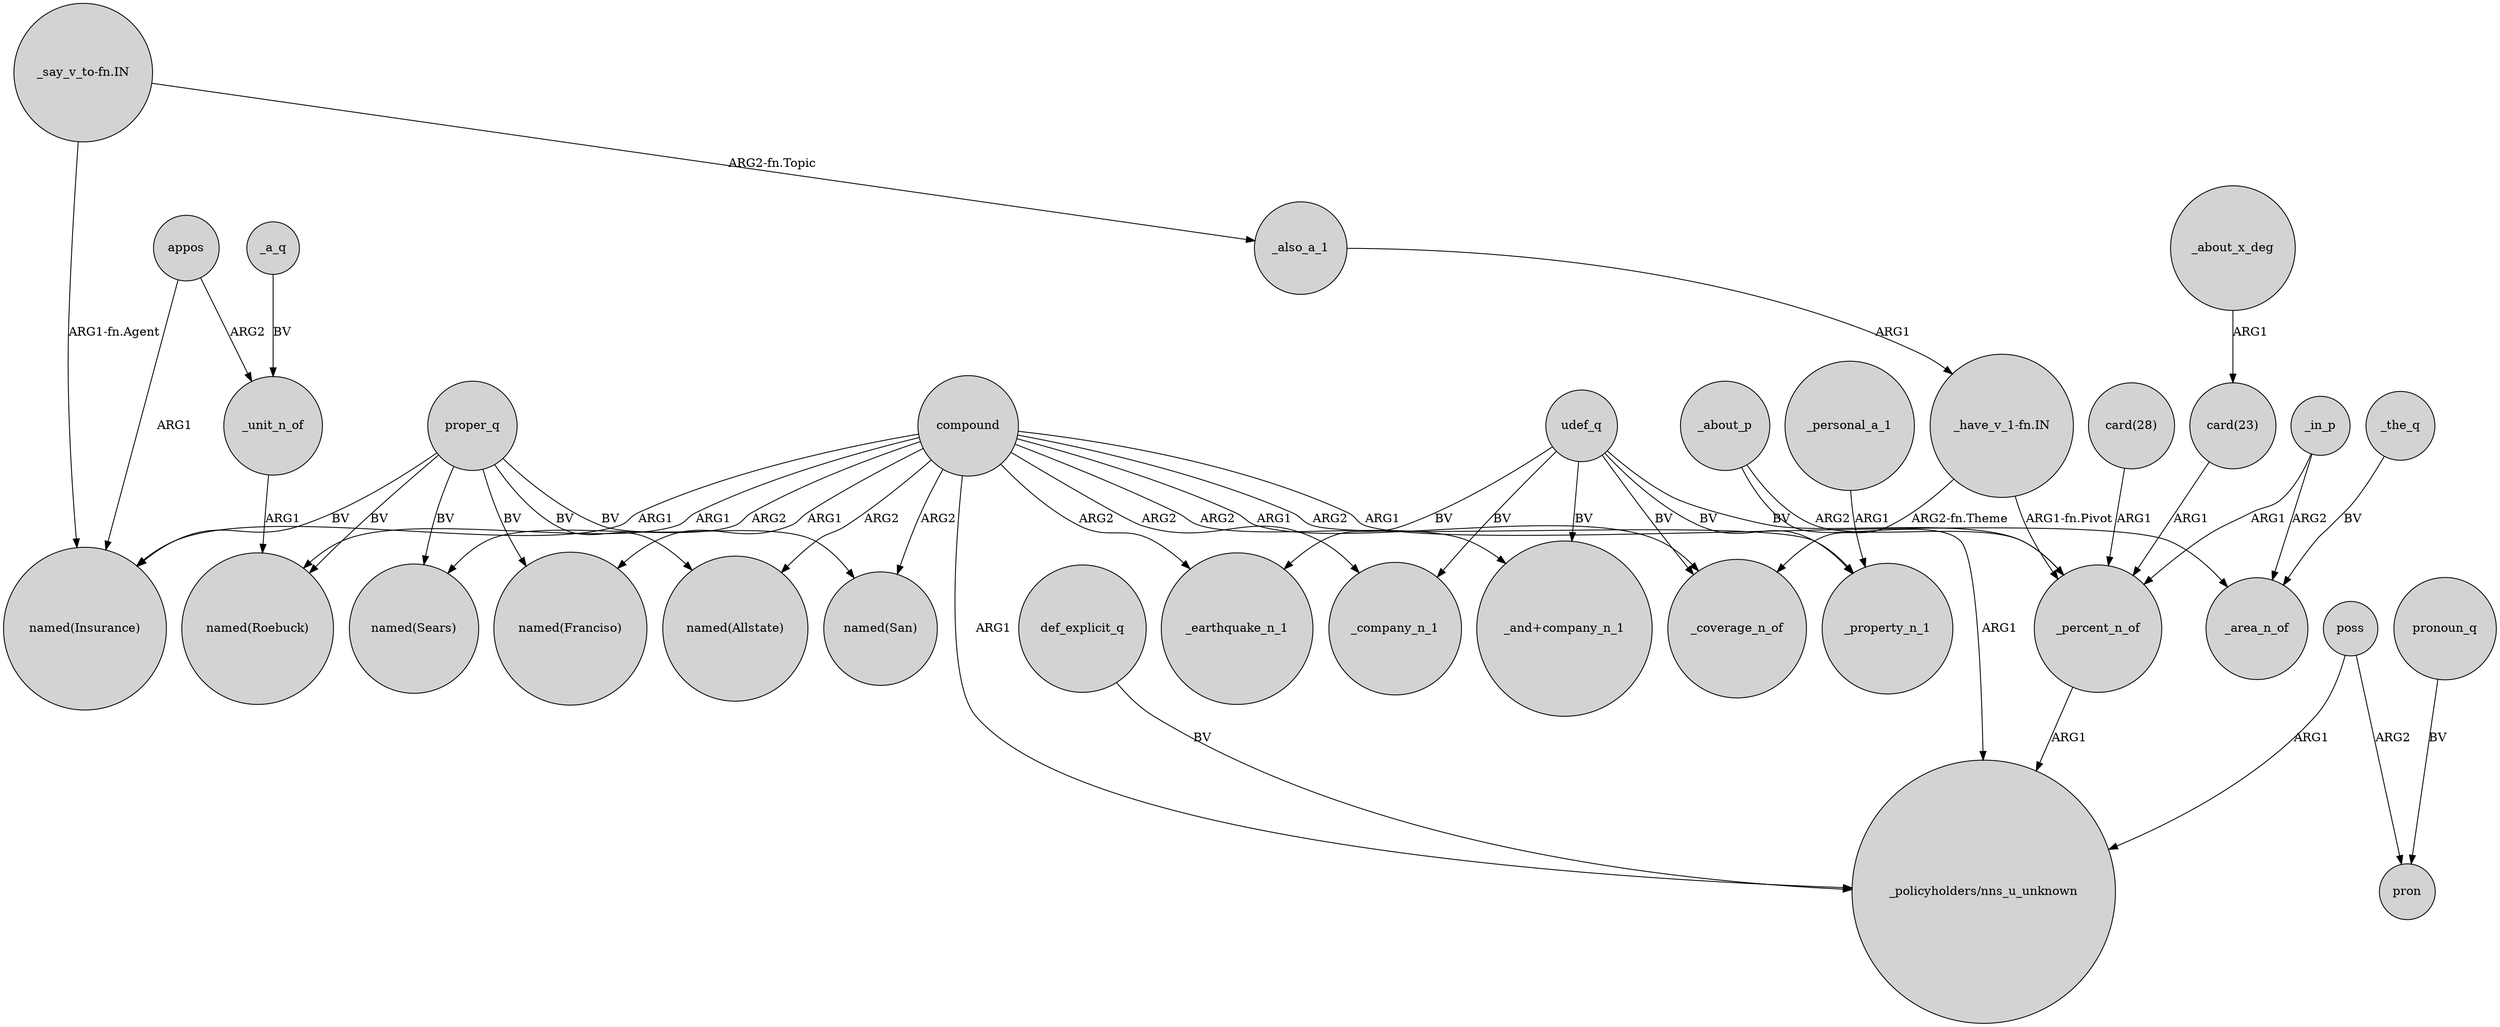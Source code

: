digraph {
	node [shape=circle style=filled]
	"card(23)" -> _percent_n_of [label=ARG1]
	"card(28)" -> _percent_n_of [label=ARG1]
	compound -> "named(Sears)" [label=ARG2]
	compound -> _earthquake_n_1 [label=ARG2]
	compound -> "named(Allstate)" [label=ARG2]
	"_say_v_to-fn.IN" -> _also_a_1 [label="ARG2-fn.Topic"]
	poss -> pron [label=ARG2]
	compound -> "_policyholders/nns_u_unknown" [label=ARG1]
	compound -> "named(San)" [label=ARG2]
	def_explicit_q -> "_policyholders/nns_u_unknown" [label=BV]
	_unit_n_of -> "named(Roebuck)" [label=ARG1]
	_in_p -> _percent_n_of [label=ARG1]
	compound -> _company_n_1 [label=ARG2]
	compound -> "named(Roebuck)" [label=ARG1]
	udef_q -> _coverage_n_of [label=BV]
	"_have_v_1-fn.IN" -> _coverage_n_of [label="ARG2-fn.Theme"]
	compound -> _property_n_1 [label=ARG2]
	_about_p -> "_policyholders/nns_u_unknown" [label=ARG1]
	"_have_v_1-fn.IN" -> _percent_n_of [label="ARG1-fn.Pivot"]
	pronoun_q -> pron [label=BV]
	poss -> "_policyholders/nns_u_unknown" [label=ARG1]
	compound -> _coverage_n_of [label=ARG1]
	proper_q -> "named(Allstate)" [label=BV]
	proper_q -> "named(Sears)" [label=BV]
	compound -> "_and+company_n_1" [label=ARG2]
	_a_q -> _unit_n_of [label=BV]
	_also_a_1 -> "_have_v_1-fn.IN" [label=ARG1]
	_about_p -> _percent_n_of [label=ARG2]
	udef_q -> _property_n_1 [label=BV]
	_the_q -> _area_n_of [label=BV]
	proper_q -> "named(Insurance)" [label=BV]
	_about_x_deg -> "card(23)" [label=ARG1]
	compound -> "named(Franciso)" [label=ARG1]
	_in_p -> _area_n_of [label=ARG2]
	udef_q -> "_and+company_n_1" [label=BV]
	compound -> "named(Insurance)" [label=ARG1]
	_percent_n_of -> "_policyholders/nns_u_unknown" [label=ARG1]
	proper_q -> "named(Franciso)" [label=BV]
	appos -> "named(Insurance)" [label=ARG1]
	udef_q -> _percent_n_of [label=BV]
	proper_q -> "named(San)" [label=BV]
	_personal_a_1 -> _property_n_1 [label=ARG1]
	proper_q -> "named(Roebuck)" [label=BV]
	compound -> _area_n_of [label=ARG1]
	"_say_v_to-fn.IN" -> "named(Insurance)" [label="ARG1-fn.Agent"]
	udef_q -> _company_n_1 [label=BV]
	appos -> _unit_n_of [label=ARG2]
	udef_q -> _earthquake_n_1 [label=BV]
}
